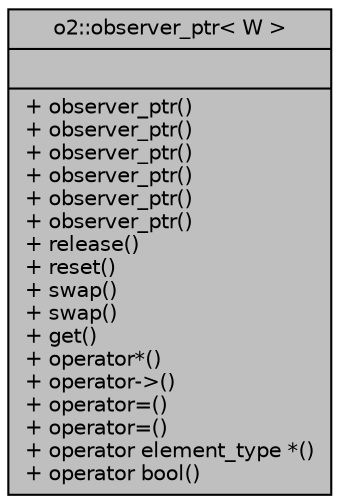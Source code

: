 digraph "o2::observer_ptr&lt; W &gt;"
{
 // INTERACTIVE_SVG=YES
  bgcolor="transparent";
  edge [fontname="Helvetica",fontsize="10",labelfontname="Helvetica",labelfontsize="10"];
  node [fontname="Helvetica",fontsize="10",shape=record];
  Node1 [label="{o2::observer_ptr\< W \>\n||+ observer_ptr()\l+ observer_ptr()\l+ observer_ptr()\l+ observer_ptr()\l+ observer_ptr()\l+ observer_ptr()\l+ release()\l+ reset()\l+ swap()\l+ swap()\l+ get()\l+ operator*()\l+ operator-\>()\l+ operator=()\l+ operator=()\l+ operator element_type *()\l+ operator bool()\l}",height=0.2,width=0.4,color="black", fillcolor="grey75", style="filled" fontcolor="black"];
}
